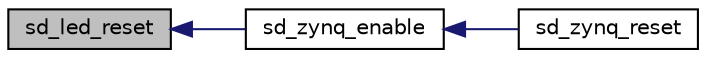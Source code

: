 digraph "sd_led_reset"
{
  edge [fontname="Helvetica",fontsize="10",labelfontname="Helvetica",labelfontsize="10"];
  node [fontname="Helvetica",fontsize="10",shape=record];
  rankdir="LR";
  Node6 [label="sd_led_reset",height=0.2,width=0.4,color="black", fillcolor="grey75", style="filled", fontcolor="black"];
  Node6 -> Node7 [dir="back",color="midnightblue",fontsize="10",style="solid",fontname="Helvetica"];
  Node7 [label="sd_zynq_enable",height=0.2,width=0.4,color="black", fillcolor="white", style="filled",URL="$group___s_d___platform___boot___config.html#gac30b9aa0032a9a8598735242c7cfa5bc",tooltip="Enable Zynq Power Enable the Zynq power rails by setting the enable pin high. "];
  Node7 -> Node8 [dir="back",color="midnightblue",fontsize="10",style="solid",fontname="Helvetica"];
  Node8 [label="sd_zynq_reset",height=0.2,width=0.4,color="black", fillcolor="white", style="filled",URL="$group___s_d___platform___boot___config.html#ga65b13e7293170788758e4f8cd8512326",tooltip="Zynq Reset Reset the Zynq APU. "];
}
